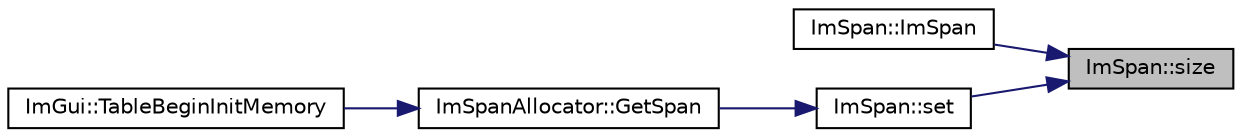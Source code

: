 digraph "ImSpan::size"
{
 // LATEX_PDF_SIZE
  edge [fontname="Helvetica",fontsize="10",labelfontname="Helvetica",labelfontsize="10"];
  node [fontname="Helvetica",fontsize="10",shape=record];
  rankdir="RL";
  Node1 [label="ImSpan::size",height=0.2,width=0.4,color="black", fillcolor="grey75", style="filled", fontcolor="black",tooltip=" "];
  Node1 -> Node2 [dir="back",color="midnightblue",fontsize="10",style="solid"];
  Node2 [label="ImSpan::ImSpan",height=0.2,width=0.4,color="black", fillcolor="white", style="filled",URL="$struct_im_span.html#a504d7469748d2ebf782f3993d8f35ad2",tooltip=" "];
  Node1 -> Node3 [dir="back",color="midnightblue",fontsize="10",style="solid"];
  Node3 [label="ImSpan::set",height=0.2,width=0.4,color="black", fillcolor="white", style="filled",URL="$struct_im_span.html#a0c07dbc18bebd7d02ca1fb866861506a",tooltip=" "];
  Node3 -> Node4 [dir="back",color="midnightblue",fontsize="10",style="solid"];
  Node4 [label="ImSpanAllocator::GetSpan",height=0.2,width=0.4,color="black", fillcolor="white", style="filled",URL="$struct_im_span_allocator.html#a47aaeac7a303ec0d3a52e59189c4c627",tooltip=" "];
  Node4 -> Node5 [dir="back",color="midnightblue",fontsize="10",style="solid"];
  Node5 [label="ImGui::TableBeginInitMemory",height=0.2,width=0.4,color="black", fillcolor="white", style="filled",URL="$namespace_im_gui.html#a41533f5f77df0241f9f4aaa17d01a0d7",tooltip=" "];
}
